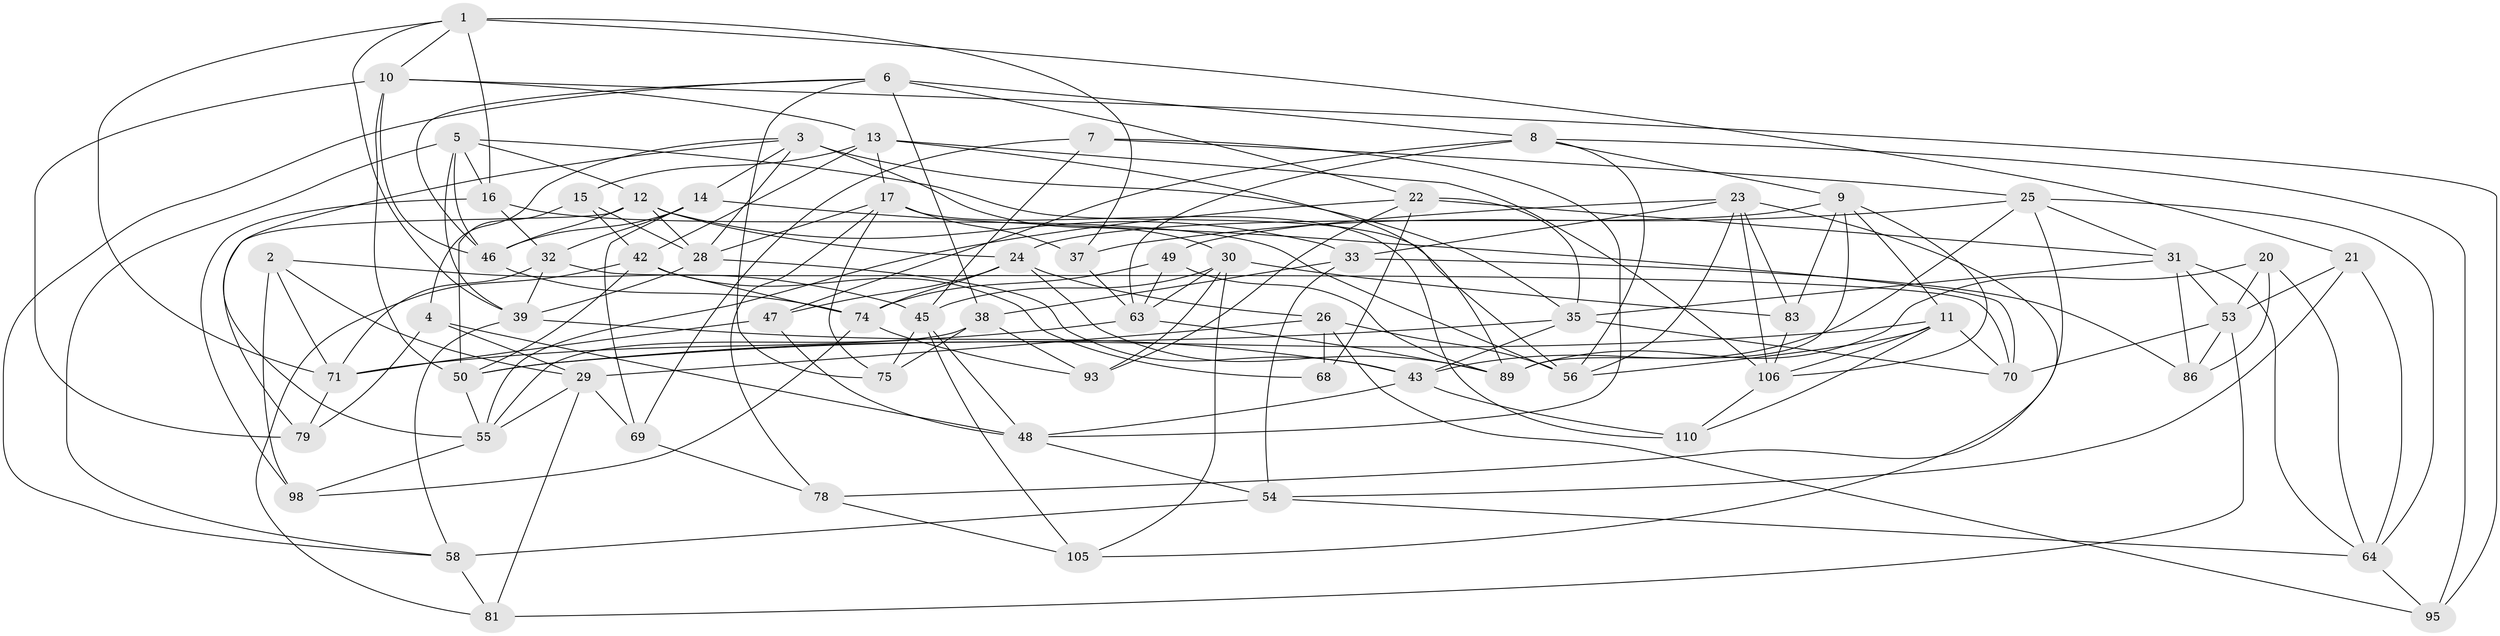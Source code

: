 // original degree distribution, {4: 1.0}
// Generated by graph-tools (version 1.1) at 2025/42/03/06/25 10:42:23]
// undirected, 67 vertices, 174 edges
graph export_dot {
graph [start="1"]
  node [color=gray90,style=filled];
  1 [super="+82"];
  2;
  3 [super="+34"];
  4;
  5 [super="+40"];
  6 [super="+27"];
  7;
  8 [super="+59"];
  9 [super="+97"];
  10 [super="+19"];
  11 [super="+96"];
  12 [super="+52"];
  13 [super="+18"];
  14 [super="+84"];
  15;
  16 [super="+94"];
  17 [super="+72"];
  20;
  21;
  22 [super="+67"];
  23 [super="+62"];
  24 [super="+87"];
  25 [super="+41"];
  26 [super="+61"];
  28 [super="+90"];
  29 [super="+109"];
  30 [super="+85"];
  31 [super="+100"];
  32 [super="+80"];
  33 [super="+36"];
  35 [super="+44"];
  37;
  38 [super="+51"];
  39 [super="+88"];
  42 [super="+102"];
  43 [super="+108"];
  45 [super="+65"];
  46 [super="+73"];
  47;
  48 [super="+77"];
  49;
  50 [super="+107"];
  53 [super="+66"];
  54 [super="+57"];
  55 [super="+111"];
  56 [super="+60"];
  58 [super="+99"];
  63 [super="+92"];
  64 [super="+101"];
  68;
  69;
  70 [super="+104"];
  71 [super="+103"];
  74 [super="+76"];
  75;
  78;
  79;
  81;
  83;
  86;
  89 [super="+91"];
  93;
  95;
  98;
  105;
  106 [super="+112"];
  110;
  1 -- 21;
  1 -- 39;
  1 -- 10;
  1 -- 37;
  1 -- 71;
  1 -- 16;
  2 -- 98;
  2 -- 71;
  2 -- 29;
  2 -- 45;
  3 -- 4;
  3 -- 55;
  3 -- 28;
  3 -- 35;
  3 -- 14;
  3 -- 30;
  4 -- 79;
  4 -- 29;
  4 -- 48;
  5 -- 39;
  5 -- 58;
  5 -- 12;
  5 -- 16;
  5 -- 56;
  5 -- 46;
  6 -- 8;
  6 -- 38;
  6 -- 75;
  6 -- 22;
  6 -- 46;
  6 -- 58;
  7 -- 25;
  7 -- 69;
  7 -- 48;
  7 -- 45;
  8 -- 95;
  8 -- 47;
  8 -- 56;
  8 -- 63;
  8 -- 9;
  9 -- 106;
  9 -- 24;
  9 -- 89;
  9 -- 83;
  9 -- 11;
  10 -- 79;
  10 -- 46;
  10 -- 50;
  10 -- 13;
  10 -- 95;
  11 -- 106;
  11 -- 110;
  11 -- 56;
  11 -- 50;
  11 -- 70;
  12 -- 46;
  12 -- 33;
  12 -- 24;
  12 -- 28;
  12 -- 79;
  13 -- 89;
  13 -- 17;
  13 -- 42;
  13 -- 106;
  13 -- 15;
  14 -- 70 [weight=2];
  14 -- 32;
  14 -- 46;
  14 -- 69;
  15 -- 50;
  15 -- 28;
  15 -- 42;
  16 -- 56;
  16 -- 32 [weight=2];
  16 -- 98;
  17 -- 110;
  17 -- 75;
  17 -- 28;
  17 -- 37;
  17 -- 78;
  20 -- 53;
  20 -- 86;
  20 -- 89;
  20 -- 64;
  21 -- 53;
  21 -- 54;
  21 -- 64;
  22 -- 55;
  22 -- 68;
  22 -- 93;
  22 -- 31;
  22 -- 35;
  23 -- 105;
  23 -- 56;
  23 -- 49;
  23 -- 33;
  23 -- 83;
  23 -- 106;
  24 -- 26;
  24 -- 89;
  24 -- 74;
  24 -- 47;
  25 -- 37;
  25 -- 31;
  25 -- 64;
  25 -- 43;
  25 -- 78;
  26 -- 68 [weight=2];
  26 -- 56;
  26 -- 95;
  26 -- 29;
  28 -- 43;
  28 -- 39;
  29 -- 81;
  29 -- 69;
  29 -- 55;
  30 -- 63;
  30 -- 93;
  30 -- 83;
  30 -- 105;
  30 -- 45;
  31 -- 64;
  31 -- 35;
  31 -- 53;
  31 -- 86;
  32 -- 39;
  32 -- 71;
  32 -- 70;
  33 -- 38 [weight=2];
  33 -- 54;
  33 -- 86;
  35 -- 70;
  35 -- 50;
  35 -- 43;
  37 -- 63;
  38 -- 75;
  38 -- 93;
  38 -- 55;
  39 -- 58;
  39 -- 43;
  42 -- 68;
  42 -- 81;
  42 -- 50;
  42 -- 74;
  43 -- 48;
  43 -- 110;
  45 -- 75;
  45 -- 105;
  45 -- 48;
  46 -- 74;
  47 -- 71;
  47 -- 48;
  48 -- 54;
  49 -- 63;
  49 -- 74;
  49 -- 89;
  50 -- 55;
  53 -- 70;
  53 -- 81;
  53 -- 86;
  54 -- 64;
  54 -- 58 [weight=2];
  55 -- 98;
  58 -- 81;
  63 -- 89;
  63 -- 71;
  64 -- 95;
  69 -- 78;
  71 -- 79;
  74 -- 93;
  74 -- 98;
  78 -- 105;
  83 -- 106;
  106 -- 110;
}
